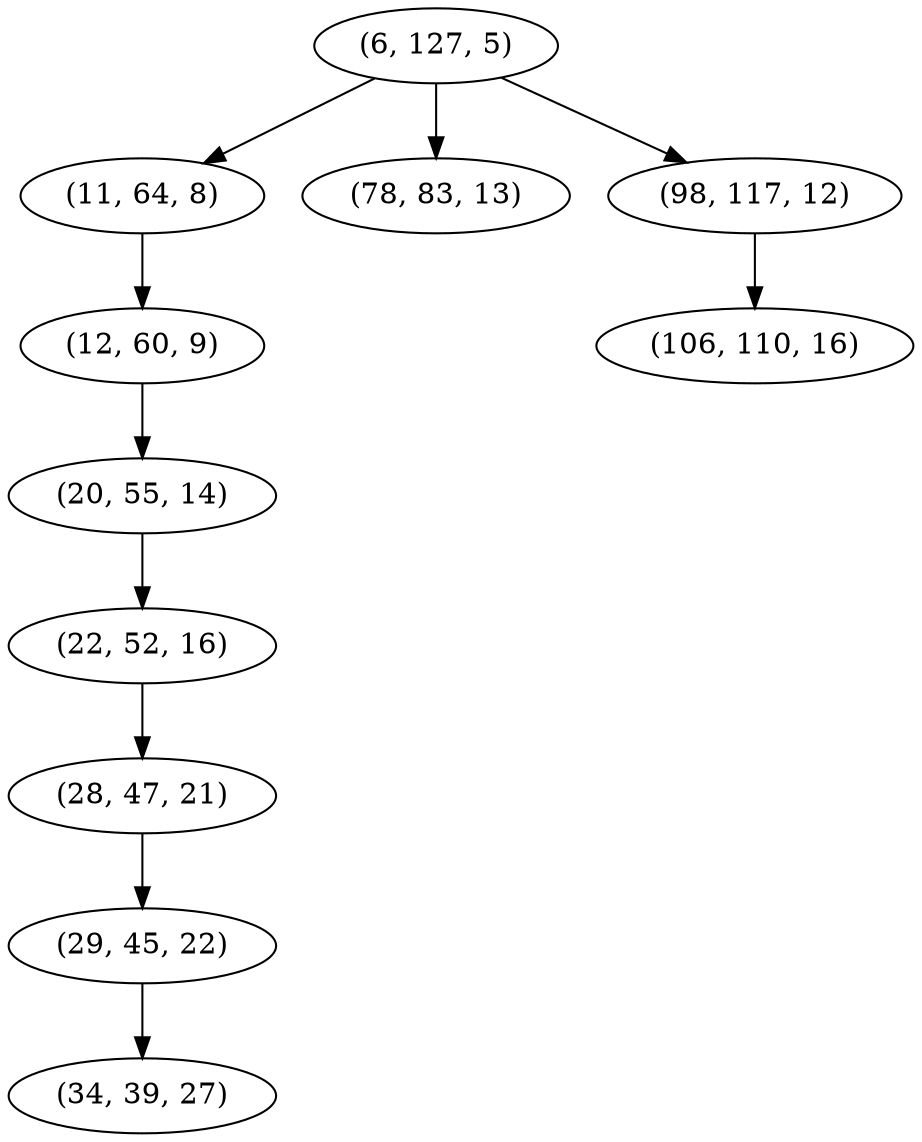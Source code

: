 digraph tree {
    "(6, 127, 5)";
    "(11, 64, 8)";
    "(12, 60, 9)";
    "(20, 55, 14)";
    "(22, 52, 16)";
    "(28, 47, 21)";
    "(29, 45, 22)";
    "(34, 39, 27)";
    "(78, 83, 13)";
    "(98, 117, 12)";
    "(106, 110, 16)";
    "(6, 127, 5)" -> "(11, 64, 8)";
    "(6, 127, 5)" -> "(78, 83, 13)";
    "(6, 127, 5)" -> "(98, 117, 12)";
    "(11, 64, 8)" -> "(12, 60, 9)";
    "(12, 60, 9)" -> "(20, 55, 14)";
    "(20, 55, 14)" -> "(22, 52, 16)";
    "(22, 52, 16)" -> "(28, 47, 21)";
    "(28, 47, 21)" -> "(29, 45, 22)";
    "(29, 45, 22)" -> "(34, 39, 27)";
    "(98, 117, 12)" -> "(106, 110, 16)";
}
